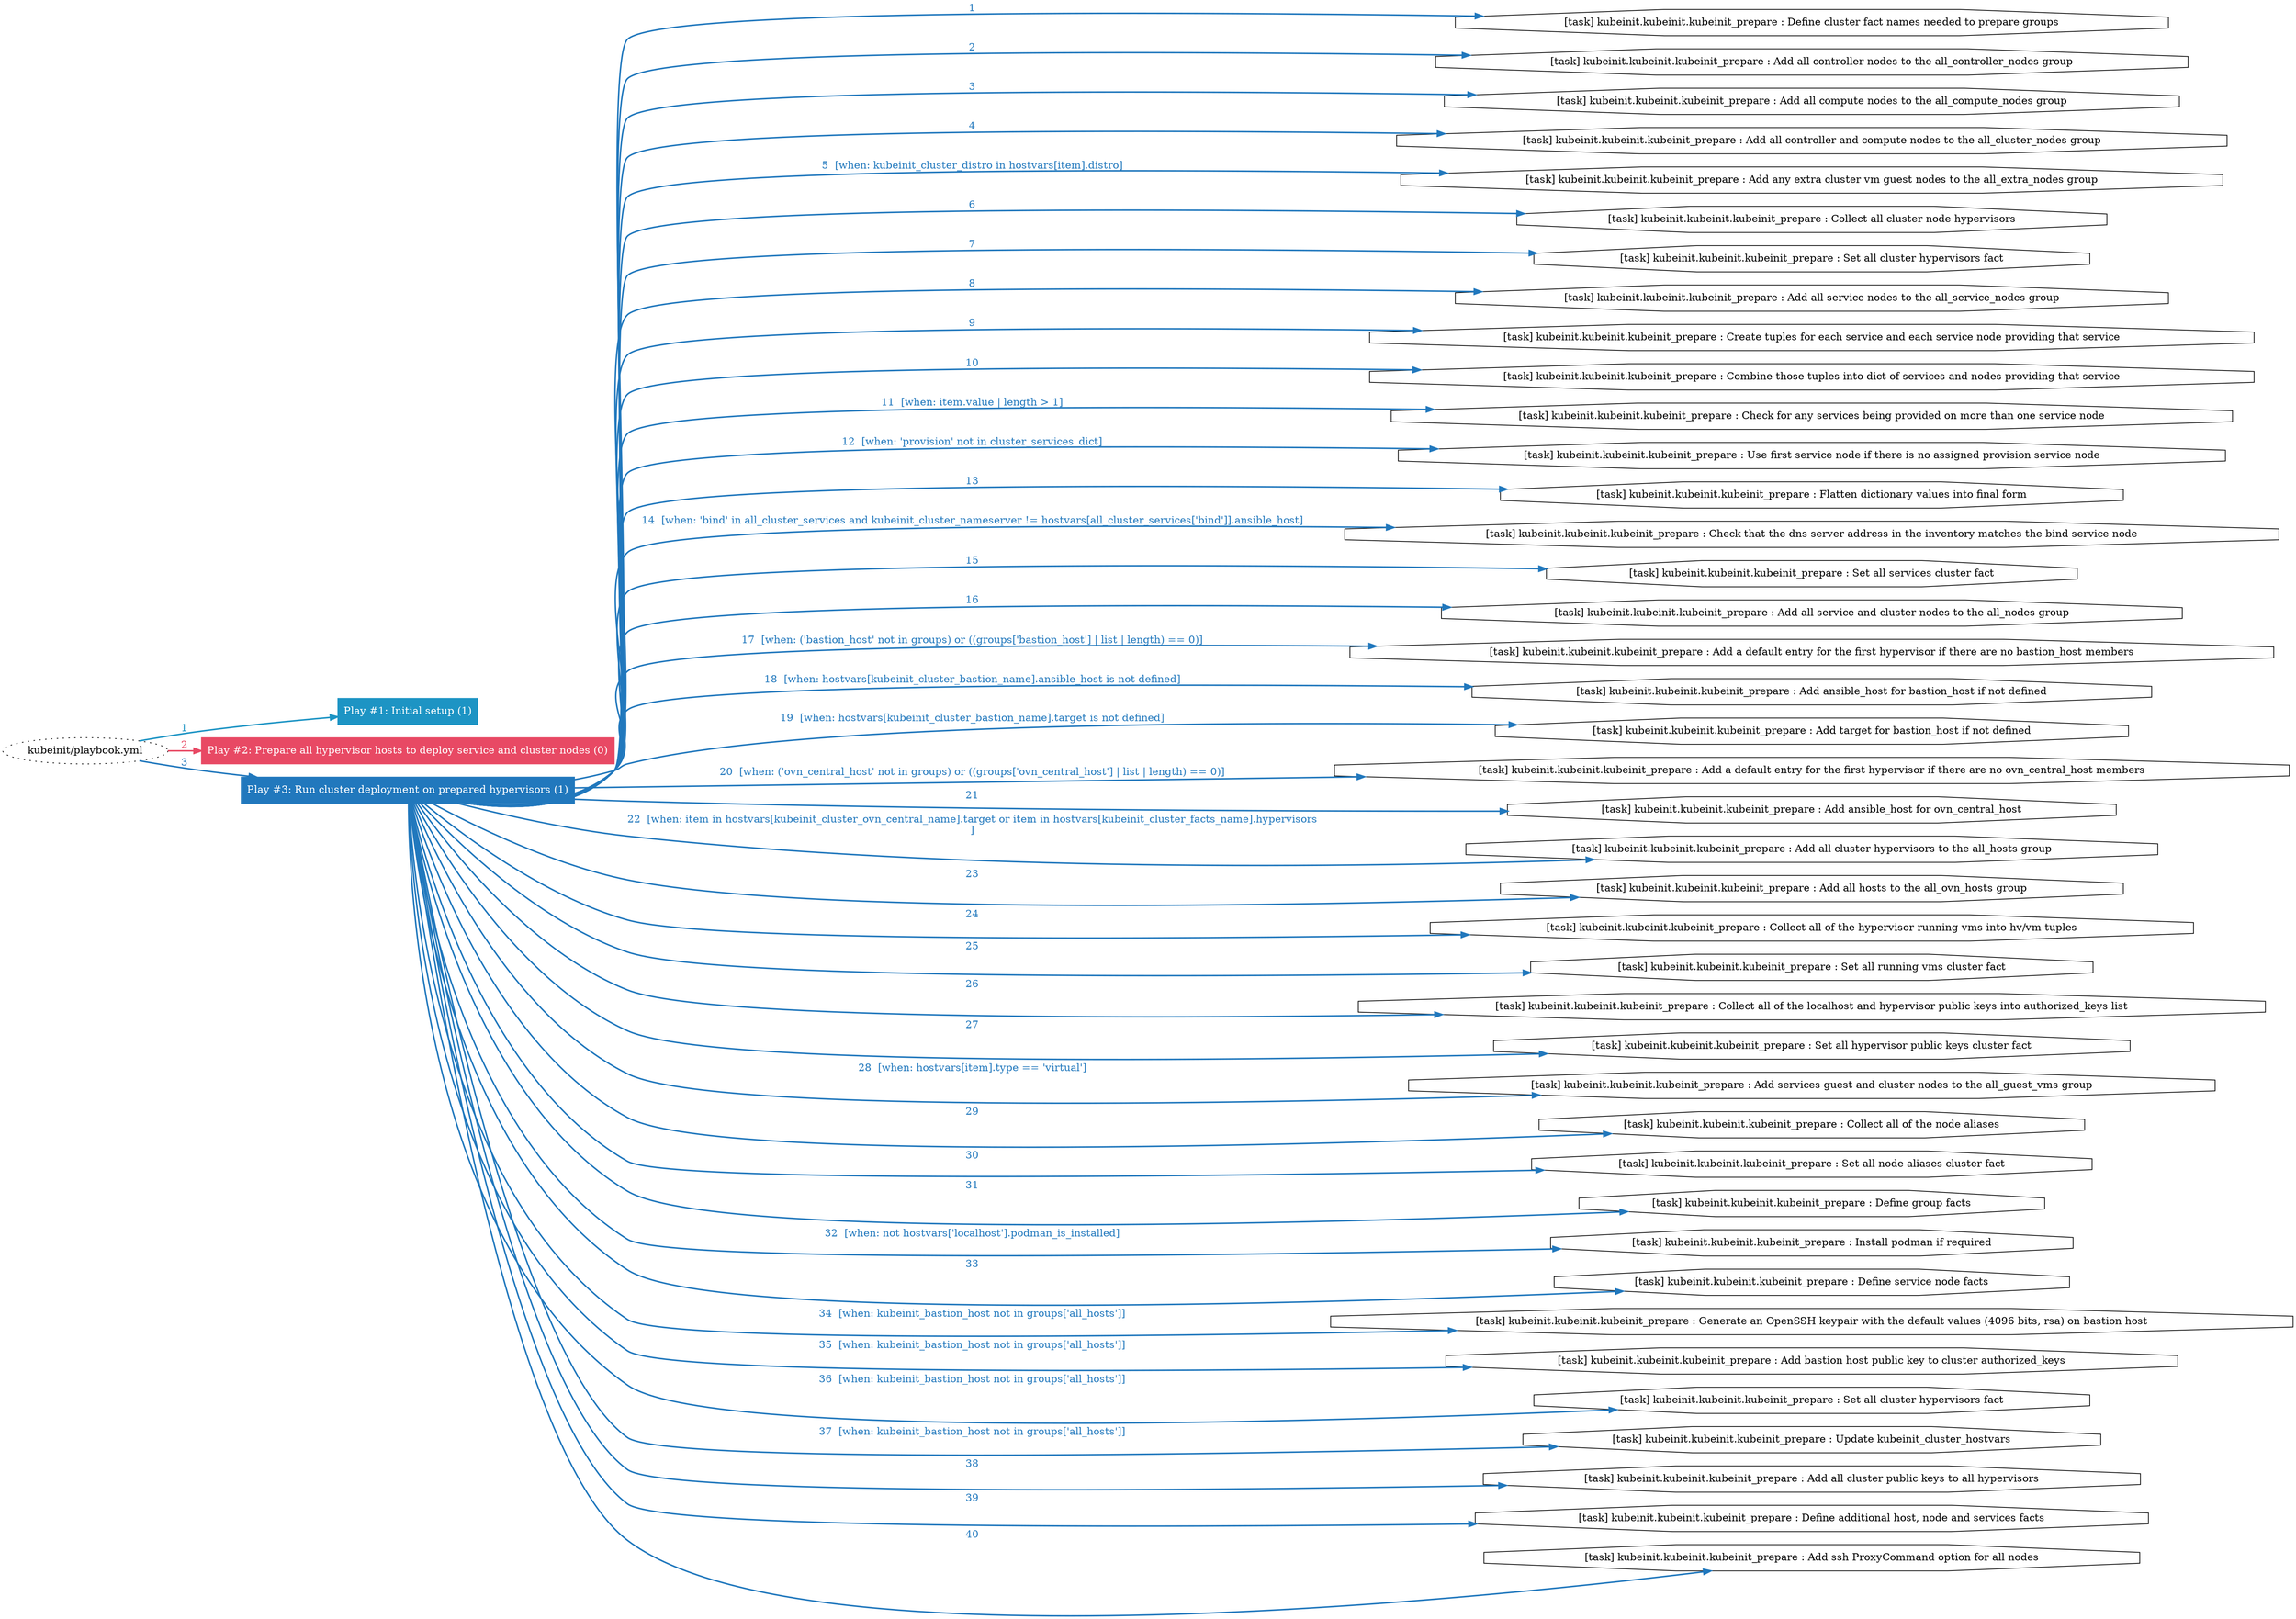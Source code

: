digraph "kubeinit/playbook.yml "{
	graph [concentrate=true ordering=in rankdir=LR ratio=fill]
	edge [esep=5 sep=10]
	"kubeinit/playbook.yml" [id=root_node style=dotted]
	subgraph "Play #1: Initial setup (1) "{
		"Play #1: Initial setup (1)" [color="#1d94c4" fontcolor="#ffffff" id="play_d349f3ea-4714-4f22-8ead-0040a5f457fa" shape=box style=filled tooltip=localhost]
		"kubeinit/playbook.yml" -> "Play #1: Initial setup (1)" [label=1 color="#1d94c4" fontcolor="#1d94c4" id="edge_4116e2c4-94d8-4661-835a-3698f30f3118" style=bold]
	}
	subgraph "Play #2: Prepare all hypervisor hosts to deploy service and cluster nodes (0) "{
		"Play #2: Prepare all hypervisor hosts to deploy service and cluster nodes (0)" [color="#e84964" fontcolor="#ffffff" id="play_b2b6e109-c8cf-42ab-8d70-45b8eab4aee4" shape=box style=filled tooltip=""]
		"kubeinit/playbook.yml" -> "Play #2: Prepare all hypervisor hosts to deploy service and cluster nodes (0)" [label=2 color="#e84964" fontcolor="#e84964" id="edge_319f5203-b47e-40b0-9ad8-59357ca617fa" style=bold]
	}
	subgraph "Play #3: Run cluster deployment on prepared hypervisors (1) "{
		"Play #3: Run cluster deployment on prepared hypervisors (1)" [color="#2178bd" fontcolor="#ffffff" id="play_dff99a89-664e-41d9-8b12-8ad24696f8c9" shape=box style=filled tooltip=localhost]
		"kubeinit/playbook.yml" -> "Play #3: Run cluster deployment on prepared hypervisors (1)" [label=3 color="#2178bd" fontcolor="#2178bd" id="edge_30ab71b4-ab63-47dd-8b85-0fba47015c08" style=bold]
		"task_f28521c9-043d-4f3b-be16-4d3c3152da57" [label="[task] kubeinit.kubeinit.kubeinit_prepare : Define cluster fact names needed to prepare groups" id="task_f28521c9-043d-4f3b-be16-4d3c3152da57" shape=octagon tooltip="[task] kubeinit.kubeinit.kubeinit_prepare : Define cluster fact names needed to prepare groups"]
		"Play #3: Run cluster deployment on prepared hypervisors (1)" -> "task_f28521c9-043d-4f3b-be16-4d3c3152da57" [label=1 color="#2178bd" fontcolor="#2178bd" id="edge_f9e5c6ac-8d0b-4908-8202-5953bd60374d" style=bold]
		"task_92999100-3797-41a4-8c5f-32c4b16f80b4" [label="[task] kubeinit.kubeinit.kubeinit_prepare : Add all controller nodes to the all_controller_nodes group" id="task_92999100-3797-41a4-8c5f-32c4b16f80b4" shape=octagon tooltip="[task] kubeinit.kubeinit.kubeinit_prepare : Add all controller nodes to the all_controller_nodes group"]
		"Play #3: Run cluster deployment on prepared hypervisors (1)" -> "task_92999100-3797-41a4-8c5f-32c4b16f80b4" [label=2 color="#2178bd" fontcolor="#2178bd" id="edge_b21991be-2d97-4f43-8c06-ea772c4daec9" style=bold]
		"task_19db7dde-0c97-4cfb-82a7-3f383064a392" [label="[task] kubeinit.kubeinit.kubeinit_prepare : Add all compute nodes to the all_compute_nodes group" id="task_19db7dde-0c97-4cfb-82a7-3f383064a392" shape=octagon tooltip="[task] kubeinit.kubeinit.kubeinit_prepare : Add all compute nodes to the all_compute_nodes group"]
		"Play #3: Run cluster deployment on prepared hypervisors (1)" -> "task_19db7dde-0c97-4cfb-82a7-3f383064a392" [label=3 color="#2178bd" fontcolor="#2178bd" id="edge_922b14c0-cd59-4869-b4d4-6110f61bc4c5" style=bold]
		"task_73de146c-7126-4a33-b6b6-e57c78e197ab" [label="[task] kubeinit.kubeinit.kubeinit_prepare : Add all controller and compute nodes to the all_cluster_nodes group" id="task_73de146c-7126-4a33-b6b6-e57c78e197ab" shape=octagon tooltip="[task] kubeinit.kubeinit.kubeinit_prepare : Add all controller and compute nodes to the all_cluster_nodes group"]
		"Play #3: Run cluster deployment on prepared hypervisors (1)" -> "task_73de146c-7126-4a33-b6b6-e57c78e197ab" [label=4 color="#2178bd" fontcolor="#2178bd" id="edge_f74918f9-9116-4c0d-b717-ffc9e9c906e0" style=bold]
		"task_a5e57e3d-d17d-4c9a-a06d-03da658b4cd8" [label="[task] kubeinit.kubeinit.kubeinit_prepare : Add any extra cluster vm guest nodes to the all_extra_nodes group" id="task_a5e57e3d-d17d-4c9a-a06d-03da658b4cd8" shape=octagon tooltip="[task] kubeinit.kubeinit.kubeinit_prepare : Add any extra cluster vm guest nodes to the all_extra_nodes group"]
		"Play #3: Run cluster deployment on prepared hypervisors (1)" -> "task_a5e57e3d-d17d-4c9a-a06d-03da658b4cd8" [label="5  [when: kubeinit_cluster_distro in hostvars[item].distro]" color="#2178bd" fontcolor="#2178bd" id="edge_ac9ce919-c48a-41c0-99f2-c0729df2e592" style=bold]
		"task_45f934be-a1fc-4f2f-8dd8-b4c69c50d4b8" [label="[task] kubeinit.kubeinit.kubeinit_prepare : Collect all cluster node hypervisors" id="task_45f934be-a1fc-4f2f-8dd8-b4c69c50d4b8" shape=octagon tooltip="[task] kubeinit.kubeinit.kubeinit_prepare : Collect all cluster node hypervisors"]
		"Play #3: Run cluster deployment on prepared hypervisors (1)" -> "task_45f934be-a1fc-4f2f-8dd8-b4c69c50d4b8" [label=6 color="#2178bd" fontcolor="#2178bd" id="edge_6bbab58d-b69b-4dd1-b230-4416479832fa" style=bold]
		"task_7e89db18-2dfe-4ed6-ad58-5f32bd5d499b" [label="[task] kubeinit.kubeinit.kubeinit_prepare : Set all cluster hypervisors fact" id="task_7e89db18-2dfe-4ed6-ad58-5f32bd5d499b" shape=octagon tooltip="[task] kubeinit.kubeinit.kubeinit_prepare : Set all cluster hypervisors fact"]
		"Play #3: Run cluster deployment on prepared hypervisors (1)" -> "task_7e89db18-2dfe-4ed6-ad58-5f32bd5d499b" [label=7 color="#2178bd" fontcolor="#2178bd" id="edge_113d264d-09db-4070-9dc9-f9a7734f391c" style=bold]
		"task_78193e50-5304-46d6-853d-e664185a117e" [label="[task] kubeinit.kubeinit.kubeinit_prepare : Add all service nodes to the all_service_nodes group" id="task_78193e50-5304-46d6-853d-e664185a117e" shape=octagon tooltip="[task] kubeinit.kubeinit.kubeinit_prepare : Add all service nodes to the all_service_nodes group"]
		"Play #3: Run cluster deployment on prepared hypervisors (1)" -> "task_78193e50-5304-46d6-853d-e664185a117e" [label=8 color="#2178bd" fontcolor="#2178bd" id="edge_35dea3fc-b567-44c3-b614-b4a4b291b6ae" style=bold]
		"task_12f9ce4a-3885-4851-9133-2c31709da06e" [label="[task] kubeinit.kubeinit.kubeinit_prepare : Create tuples for each service and each service node providing that service" id="task_12f9ce4a-3885-4851-9133-2c31709da06e" shape=octagon tooltip="[task] kubeinit.kubeinit.kubeinit_prepare : Create tuples for each service and each service node providing that service"]
		"Play #3: Run cluster deployment on prepared hypervisors (1)" -> "task_12f9ce4a-3885-4851-9133-2c31709da06e" [label=9 color="#2178bd" fontcolor="#2178bd" id="edge_7af87c9d-e218-4950-8386-dc01b136e458" style=bold]
		"task_594ce5bf-ffb0-499d-8cd6-410c5a24c8a8" [label="[task] kubeinit.kubeinit.kubeinit_prepare : Combine those tuples into dict of services and nodes providing that service" id="task_594ce5bf-ffb0-499d-8cd6-410c5a24c8a8" shape=octagon tooltip="[task] kubeinit.kubeinit.kubeinit_prepare : Combine those tuples into dict of services and nodes providing that service"]
		"Play #3: Run cluster deployment on prepared hypervisors (1)" -> "task_594ce5bf-ffb0-499d-8cd6-410c5a24c8a8" [label=10 color="#2178bd" fontcolor="#2178bd" id="edge_baa5ada3-f900-4dec-a363-b24815d418b7" style=bold]
		"task_5b8009ba-954f-41a3-b863-20e074ab25f7" [label="[task] kubeinit.kubeinit.kubeinit_prepare : Check for any services being provided on more than one service node" id="task_5b8009ba-954f-41a3-b863-20e074ab25f7" shape=octagon tooltip="[task] kubeinit.kubeinit.kubeinit_prepare : Check for any services being provided on more than one service node"]
		"Play #3: Run cluster deployment on prepared hypervisors (1)" -> "task_5b8009ba-954f-41a3-b863-20e074ab25f7" [label="11  [when: item.value | length > 1]" color="#2178bd" fontcolor="#2178bd" id="edge_f18ec1c0-4339-4a1b-a8f0-0f9879c6c975" style=bold]
		"task_e7356ec4-15b9-43c5-bb4d-5e3622e65753" [label="[task] kubeinit.kubeinit.kubeinit_prepare : Use first service node if there is no assigned provision service node" id="task_e7356ec4-15b9-43c5-bb4d-5e3622e65753" shape=octagon tooltip="[task] kubeinit.kubeinit.kubeinit_prepare : Use first service node if there is no assigned provision service node"]
		"Play #3: Run cluster deployment on prepared hypervisors (1)" -> "task_e7356ec4-15b9-43c5-bb4d-5e3622e65753" [label="12  [when: 'provision' not in cluster_services_dict]" color="#2178bd" fontcolor="#2178bd" id="edge_2555d6c0-3636-4d58-9bd7-5e0ff2f81be4" style=bold]
		"task_30b009d0-a19b-4a50-987d-1dc5fbdf6a25" [label="[task] kubeinit.kubeinit.kubeinit_prepare : Flatten dictionary values into final form" id="task_30b009d0-a19b-4a50-987d-1dc5fbdf6a25" shape=octagon tooltip="[task] kubeinit.kubeinit.kubeinit_prepare : Flatten dictionary values into final form"]
		"Play #3: Run cluster deployment on prepared hypervisors (1)" -> "task_30b009d0-a19b-4a50-987d-1dc5fbdf6a25" [label=13 color="#2178bd" fontcolor="#2178bd" id="edge_86a0b883-db0a-48d0-9d9c-d7461d689c92" style=bold]
		"task_34a71af7-fbee-4238-a7f8-404feb9e6b2c" [label="[task] kubeinit.kubeinit.kubeinit_prepare : Check that the dns server address in the inventory matches the bind service node" id="task_34a71af7-fbee-4238-a7f8-404feb9e6b2c" shape=octagon tooltip="[task] kubeinit.kubeinit.kubeinit_prepare : Check that the dns server address in the inventory matches the bind service node"]
		"Play #3: Run cluster deployment on prepared hypervisors (1)" -> "task_34a71af7-fbee-4238-a7f8-404feb9e6b2c" [label="14  [when: 'bind' in all_cluster_services and kubeinit_cluster_nameserver != hostvars[all_cluster_services['bind']].ansible_host]" color="#2178bd" fontcolor="#2178bd" id="edge_b5fd1a37-9732-4548-8251-999151394718" style=bold]
		"task_43017823-4ad1-416c-a3df-573b130c93a8" [label="[task] kubeinit.kubeinit.kubeinit_prepare : Set all services cluster fact" id="task_43017823-4ad1-416c-a3df-573b130c93a8" shape=octagon tooltip="[task] kubeinit.kubeinit.kubeinit_prepare : Set all services cluster fact"]
		"Play #3: Run cluster deployment on prepared hypervisors (1)" -> "task_43017823-4ad1-416c-a3df-573b130c93a8" [label=15 color="#2178bd" fontcolor="#2178bd" id="edge_6c68c2e9-df00-4995-8b2d-3389f4d1089e" style=bold]
		"task_2f1fd1a8-9180-4379-967b-42b5dd4e031e" [label="[task] kubeinit.kubeinit.kubeinit_prepare : Add all service and cluster nodes to the all_nodes group" id="task_2f1fd1a8-9180-4379-967b-42b5dd4e031e" shape=octagon tooltip="[task] kubeinit.kubeinit.kubeinit_prepare : Add all service and cluster nodes to the all_nodes group"]
		"Play #3: Run cluster deployment on prepared hypervisors (1)" -> "task_2f1fd1a8-9180-4379-967b-42b5dd4e031e" [label=16 color="#2178bd" fontcolor="#2178bd" id="edge_9dbf8ae4-d51f-4118-9d5f-29af0512e2fd" style=bold]
		"task_58ee7fb6-2fa8-4aac-a847-4fa97e679a3a" [label="[task] kubeinit.kubeinit.kubeinit_prepare : Add a default entry for the first hypervisor if there are no bastion_host members" id="task_58ee7fb6-2fa8-4aac-a847-4fa97e679a3a" shape=octagon tooltip="[task] kubeinit.kubeinit.kubeinit_prepare : Add a default entry for the first hypervisor if there are no bastion_host members"]
		"Play #3: Run cluster deployment on prepared hypervisors (1)" -> "task_58ee7fb6-2fa8-4aac-a847-4fa97e679a3a" [label="17  [when: ('bastion_host' not in groups) or ((groups['bastion_host'] | list | length) == 0)]" color="#2178bd" fontcolor="#2178bd" id="edge_7453b822-04a1-4d99-ac75-bb6ce122a561" style=bold]
		"task_406cdc66-7d66-4fc6-9df7-a787ee8f0600" [label="[task] kubeinit.kubeinit.kubeinit_prepare : Add ansible_host for bastion_host if not defined" id="task_406cdc66-7d66-4fc6-9df7-a787ee8f0600" shape=octagon tooltip="[task] kubeinit.kubeinit.kubeinit_prepare : Add ansible_host for bastion_host if not defined"]
		"Play #3: Run cluster deployment on prepared hypervisors (1)" -> "task_406cdc66-7d66-4fc6-9df7-a787ee8f0600" [label="18  [when: hostvars[kubeinit_cluster_bastion_name].ansible_host is not defined]" color="#2178bd" fontcolor="#2178bd" id="edge_24f020b6-41ea-4a40-897d-1a4290bb33bd" style=bold]
		"task_5a70d84c-1535-4a0a-86be-603cd288e567" [label="[task] kubeinit.kubeinit.kubeinit_prepare : Add target for bastion_host if not defined" id="task_5a70d84c-1535-4a0a-86be-603cd288e567" shape=octagon tooltip="[task] kubeinit.kubeinit.kubeinit_prepare : Add target for bastion_host if not defined"]
		"Play #3: Run cluster deployment on prepared hypervisors (1)" -> "task_5a70d84c-1535-4a0a-86be-603cd288e567" [label="19  [when: hostvars[kubeinit_cluster_bastion_name].target is not defined]" color="#2178bd" fontcolor="#2178bd" id="edge_a42d0f86-eb78-4562-b4c9-9e4321570935" style=bold]
		"task_58da1c7e-09e0-4100-924f-49a5ca10fa9a" [label="[task] kubeinit.kubeinit.kubeinit_prepare : Add a default entry for the first hypervisor if there are no ovn_central_host members" id="task_58da1c7e-09e0-4100-924f-49a5ca10fa9a" shape=octagon tooltip="[task] kubeinit.kubeinit.kubeinit_prepare : Add a default entry for the first hypervisor if there are no ovn_central_host members"]
		"Play #3: Run cluster deployment on prepared hypervisors (1)" -> "task_58da1c7e-09e0-4100-924f-49a5ca10fa9a" [label="20  [when: ('ovn_central_host' not in groups) or ((groups['ovn_central_host'] | list | length) == 0)]" color="#2178bd" fontcolor="#2178bd" id="edge_0908bac2-a519-4526-b812-8f99e0bdf4ff" style=bold]
		"task_21b75e5d-88bb-4f37-a75c-7b05fb8133d1" [label="[task] kubeinit.kubeinit.kubeinit_prepare : Add ansible_host for ovn_central_host" id="task_21b75e5d-88bb-4f37-a75c-7b05fb8133d1" shape=octagon tooltip="[task] kubeinit.kubeinit.kubeinit_prepare : Add ansible_host for ovn_central_host"]
		"Play #3: Run cluster deployment on prepared hypervisors (1)" -> "task_21b75e5d-88bb-4f37-a75c-7b05fb8133d1" [label=21 color="#2178bd" fontcolor="#2178bd" id="edge_9c693851-8eeb-43b2-9e70-aaf6cc46ee0d" style=bold]
		"task_de73c13e-36bd-48ef-bdfd-699fa050adb4" [label="[task] kubeinit.kubeinit.kubeinit_prepare : Add all cluster hypervisors to the all_hosts group" id="task_de73c13e-36bd-48ef-bdfd-699fa050adb4" shape=octagon tooltip="[task] kubeinit.kubeinit.kubeinit_prepare : Add all cluster hypervisors to the all_hosts group"]
		"Play #3: Run cluster deployment on prepared hypervisors (1)" -> "task_de73c13e-36bd-48ef-bdfd-699fa050adb4" [label="22  [when: item in hostvars[kubeinit_cluster_ovn_central_name].target or item in hostvars[kubeinit_cluster_facts_name].hypervisors
]" color="#2178bd" fontcolor="#2178bd" id="edge_bd000f25-8771-422f-95b4-d408d1c3345f" style=bold]
		"task_e9ac5bb7-fed3-4b2a-8df2-4c52fc67c3fc" [label="[task] kubeinit.kubeinit.kubeinit_prepare : Add all hosts to the all_ovn_hosts group" id="task_e9ac5bb7-fed3-4b2a-8df2-4c52fc67c3fc" shape=octagon tooltip="[task] kubeinit.kubeinit.kubeinit_prepare : Add all hosts to the all_ovn_hosts group"]
		"Play #3: Run cluster deployment on prepared hypervisors (1)" -> "task_e9ac5bb7-fed3-4b2a-8df2-4c52fc67c3fc" [label=23 color="#2178bd" fontcolor="#2178bd" id="edge_c5e3bc11-0b4c-4ba8-9c30-5c1d612c9a4f" style=bold]
		"task_3a7ddf10-b5b4-42c3-8966-e017a460a222" [label="[task] kubeinit.kubeinit.kubeinit_prepare : Collect all of the hypervisor running vms into hv/vm tuples" id="task_3a7ddf10-b5b4-42c3-8966-e017a460a222" shape=octagon tooltip="[task] kubeinit.kubeinit.kubeinit_prepare : Collect all of the hypervisor running vms into hv/vm tuples"]
		"Play #3: Run cluster deployment on prepared hypervisors (1)" -> "task_3a7ddf10-b5b4-42c3-8966-e017a460a222" [label=24 color="#2178bd" fontcolor="#2178bd" id="edge_124fc85f-4c84-49b7-a54d-ea0f2701af1d" style=bold]
		"task_b216673c-2ac5-45ed-a96a-80c604f92085" [label="[task] kubeinit.kubeinit.kubeinit_prepare : Set all running vms cluster fact" id="task_b216673c-2ac5-45ed-a96a-80c604f92085" shape=octagon tooltip="[task] kubeinit.kubeinit.kubeinit_prepare : Set all running vms cluster fact"]
		"Play #3: Run cluster deployment on prepared hypervisors (1)" -> "task_b216673c-2ac5-45ed-a96a-80c604f92085" [label=25 color="#2178bd" fontcolor="#2178bd" id="edge_45a466ae-0a48-4f2f-9a9d-4afebf80cace" style=bold]
		"task_223322c6-c414-4193-854c-e1b33e6f9688" [label="[task] kubeinit.kubeinit.kubeinit_prepare : Collect all of the localhost and hypervisor public keys into authorized_keys list" id="task_223322c6-c414-4193-854c-e1b33e6f9688" shape=octagon tooltip="[task] kubeinit.kubeinit.kubeinit_prepare : Collect all of the localhost and hypervisor public keys into authorized_keys list"]
		"Play #3: Run cluster deployment on prepared hypervisors (1)" -> "task_223322c6-c414-4193-854c-e1b33e6f9688" [label=26 color="#2178bd" fontcolor="#2178bd" id="edge_74b8eb8d-1362-4c33-90ec-5533eb9c7c80" style=bold]
		"task_3e23d46d-18e2-49d3-9c25-c48d4c59faea" [label="[task] kubeinit.kubeinit.kubeinit_prepare : Set all hypervisor public keys cluster fact" id="task_3e23d46d-18e2-49d3-9c25-c48d4c59faea" shape=octagon tooltip="[task] kubeinit.kubeinit.kubeinit_prepare : Set all hypervisor public keys cluster fact"]
		"Play #3: Run cluster deployment on prepared hypervisors (1)" -> "task_3e23d46d-18e2-49d3-9c25-c48d4c59faea" [label=27 color="#2178bd" fontcolor="#2178bd" id="edge_974e4244-8d43-4f36-a1cb-0e5c4975ba4b" style=bold]
		"task_90dadcfd-866a-457e-bdd1-f08d3f6a79ac" [label="[task] kubeinit.kubeinit.kubeinit_prepare : Add services guest and cluster nodes to the all_guest_vms group" id="task_90dadcfd-866a-457e-bdd1-f08d3f6a79ac" shape=octagon tooltip="[task] kubeinit.kubeinit.kubeinit_prepare : Add services guest and cluster nodes to the all_guest_vms group"]
		"Play #3: Run cluster deployment on prepared hypervisors (1)" -> "task_90dadcfd-866a-457e-bdd1-f08d3f6a79ac" [label="28  [when: hostvars[item].type == 'virtual']" color="#2178bd" fontcolor="#2178bd" id="edge_553a3c96-f36b-4069-90dc-fa4ba3aae342" style=bold]
		"task_71f16c31-5141-4cf8-a6c7-5acb69858f83" [label="[task] kubeinit.kubeinit.kubeinit_prepare : Collect all of the node aliases" id="task_71f16c31-5141-4cf8-a6c7-5acb69858f83" shape=octagon tooltip="[task] kubeinit.kubeinit.kubeinit_prepare : Collect all of the node aliases"]
		"Play #3: Run cluster deployment on prepared hypervisors (1)" -> "task_71f16c31-5141-4cf8-a6c7-5acb69858f83" [label=29 color="#2178bd" fontcolor="#2178bd" id="edge_e029842e-2dba-4f2b-8472-cf3f22d1e77d" style=bold]
		"task_32ebdac0-4aba-4f82-9f1c-78b854218ab9" [label="[task] kubeinit.kubeinit.kubeinit_prepare : Set all node aliases cluster fact" id="task_32ebdac0-4aba-4f82-9f1c-78b854218ab9" shape=octagon tooltip="[task] kubeinit.kubeinit.kubeinit_prepare : Set all node aliases cluster fact"]
		"Play #3: Run cluster deployment on prepared hypervisors (1)" -> "task_32ebdac0-4aba-4f82-9f1c-78b854218ab9" [label=30 color="#2178bd" fontcolor="#2178bd" id="edge_407b3e6a-920f-4dc5-b371-2ce374f67f1c" style=bold]
		"task_f0a3d4ca-7745-4afb-a315-0945cf269119" [label="[task] kubeinit.kubeinit.kubeinit_prepare : Define group facts" id="task_f0a3d4ca-7745-4afb-a315-0945cf269119" shape=octagon tooltip="[task] kubeinit.kubeinit.kubeinit_prepare : Define group facts"]
		"Play #3: Run cluster deployment on prepared hypervisors (1)" -> "task_f0a3d4ca-7745-4afb-a315-0945cf269119" [label=31 color="#2178bd" fontcolor="#2178bd" id="edge_27a5e868-f73a-4963-a141-a6e644a56250" style=bold]
		"task_f805b3a8-26a7-4869-8752-3aa359cc238a" [label="[task] kubeinit.kubeinit.kubeinit_prepare : Install podman if required" id="task_f805b3a8-26a7-4869-8752-3aa359cc238a" shape=octagon tooltip="[task] kubeinit.kubeinit.kubeinit_prepare : Install podman if required"]
		"Play #3: Run cluster deployment on prepared hypervisors (1)" -> "task_f805b3a8-26a7-4869-8752-3aa359cc238a" [label="32  [when: not hostvars['localhost'].podman_is_installed]" color="#2178bd" fontcolor="#2178bd" id="edge_b1b9d9cd-7062-49b4-9fb3-08b9bf6a191f" style=bold]
		"task_3187e68c-fc9c-4f67-bebc-97d3b6a36628" [label="[task] kubeinit.kubeinit.kubeinit_prepare : Define service node facts" id="task_3187e68c-fc9c-4f67-bebc-97d3b6a36628" shape=octagon tooltip="[task] kubeinit.kubeinit.kubeinit_prepare : Define service node facts"]
		"Play #3: Run cluster deployment on prepared hypervisors (1)" -> "task_3187e68c-fc9c-4f67-bebc-97d3b6a36628" [label=33 color="#2178bd" fontcolor="#2178bd" id="edge_d9b249a3-32a0-4b42-be8b-267928d38451" style=bold]
		"task_25d9e74a-9851-4a5a-9849-468224551373" [label="[task] kubeinit.kubeinit.kubeinit_prepare : Generate an OpenSSH keypair with the default values (4096 bits, rsa) on bastion host" id="task_25d9e74a-9851-4a5a-9849-468224551373" shape=octagon tooltip="[task] kubeinit.kubeinit.kubeinit_prepare : Generate an OpenSSH keypair with the default values (4096 bits, rsa) on bastion host"]
		"Play #3: Run cluster deployment on prepared hypervisors (1)" -> "task_25d9e74a-9851-4a5a-9849-468224551373" [label="34  [when: kubeinit_bastion_host not in groups['all_hosts']]" color="#2178bd" fontcolor="#2178bd" id="edge_342455ee-e175-4e26-b598-20281af83d36" style=bold]
		"task_0f17e707-9bff-4cfd-8a28-28331ea264f0" [label="[task] kubeinit.kubeinit.kubeinit_prepare : Add bastion host public key to cluster authorized_keys" id="task_0f17e707-9bff-4cfd-8a28-28331ea264f0" shape=octagon tooltip="[task] kubeinit.kubeinit.kubeinit_prepare : Add bastion host public key to cluster authorized_keys"]
		"Play #3: Run cluster deployment on prepared hypervisors (1)" -> "task_0f17e707-9bff-4cfd-8a28-28331ea264f0" [label="35  [when: kubeinit_bastion_host not in groups['all_hosts']]" color="#2178bd" fontcolor="#2178bd" id="edge_84062701-575e-4eed-9f67-f3608317a65d" style=bold]
		"task_3b075b25-04fd-4d7b-b05e-e7fe97ae82d7" [label="[task] kubeinit.kubeinit.kubeinit_prepare : Set all cluster hypervisors fact" id="task_3b075b25-04fd-4d7b-b05e-e7fe97ae82d7" shape=octagon tooltip="[task] kubeinit.kubeinit.kubeinit_prepare : Set all cluster hypervisors fact"]
		"Play #3: Run cluster deployment on prepared hypervisors (1)" -> "task_3b075b25-04fd-4d7b-b05e-e7fe97ae82d7" [label="36  [when: kubeinit_bastion_host not in groups['all_hosts']]" color="#2178bd" fontcolor="#2178bd" id="edge_d8f21e05-2096-4a8a-8ae3-323e8947f50a" style=bold]
		"task_ce535fe5-a0e9-4dfb-8952-dea4b3765bd3" [label="[task] kubeinit.kubeinit.kubeinit_prepare : Update kubeinit_cluster_hostvars" id="task_ce535fe5-a0e9-4dfb-8952-dea4b3765bd3" shape=octagon tooltip="[task] kubeinit.kubeinit.kubeinit_prepare : Update kubeinit_cluster_hostvars"]
		"Play #3: Run cluster deployment on prepared hypervisors (1)" -> "task_ce535fe5-a0e9-4dfb-8952-dea4b3765bd3" [label="37  [when: kubeinit_bastion_host not in groups['all_hosts']]" color="#2178bd" fontcolor="#2178bd" id="edge_919101ed-c4b7-49ad-b0f8-cb845d57f495" style=bold]
		"task_093c9f09-9017-4c65-ba4b-35ae033a6bc4" [label="[task] kubeinit.kubeinit.kubeinit_prepare : Add all cluster public keys to all hypervisors" id="task_093c9f09-9017-4c65-ba4b-35ae033a6bc4" shape=octagon tooltip="[task] kubeinit.kubeinit.kubeinit_prepare : Add all cluster public keys to all hypervisors"]
		"Play #3: Run cluster deployment on prepared hypervisors (1)" -> "task_093c9f09-9017-4c65-ba4b-35ae033a6bc4" [label=38 color="#2178bd" fontcolor="#2178bd" id="edge_d151408c-3c4b-4c57-a9d6-954d249019ec" style=bold]
		"task_f2bb1f75-a041-43a6-9a10-888523cd2368" [label="[task] kubeinit.kubeinit.kubeinit_prepare : Define additional host, node and services facts" id="task_f2bb1f75-a041-43a6-9a10-888523cd2368" shape=octagon tooltip="[task] kubeinit.kubeinit.kubeinit_prepare : Define additional host, node and services facts"]
		"Play #3: Run cluster deployment on prepared hypervisors (1)" -> "task_f2bb1f75-a041-43a6-9a10-888523cd2368" [label=39 color="#2178bd" fontcolor="#2178bd" id="edge_2fdbfbb4-3386-45c5-9265-14bfb0646ba7" style=bold]
		"task_3a5a79b5-5845-4767-a251-ecd72ccc7bfb" [label="[task] kubeinit.kubeinit.kubeinit_prepare : Add ssh ProxyCommand option for all nodes" id="task_3a5a79b5-5845-4767-a251-ecd72ccc7bfb" shape=octagon tooltip="[task] kubeinit.kubeinit.kubeinit_prepare : Add ssh ProxyCommand option for all nodes"]
		"Play #3: Run cluster deployment on prepared hypervisors (1)" -> "task_3a5a79b5-5845-4767-a251-ecd72ccc7bfb" [label=40 color="#2178bd" fontcolor="#2178bd" id="edge_ba1c09c9-c3ae-4220-a27f-2639be9234be" style=bold]
	}
}
